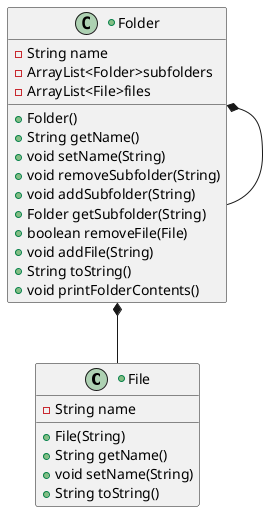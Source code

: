 @startuml
'https://plantuml.com/class-diagram

+class File {
    -String name
    +File(String)
    +String getName()
    +void setName(String)
    +String toString()
}

+class Folder {
    -String name
    -ArrayList<Folder>subfolders
    -ArrayList<File>files
    +Folder()
    +String getName()
    +void setName(String)
    +void removeSubfolder(String)
    +void addSubfolder(String)
    +Folder getSubfolder(String)
    +boolean removeFile(File)
    +void addFile(String)
    +String toString()
    +void printFolderContents()
}

Folder *-- Folder
Folder *-- File


@enduml